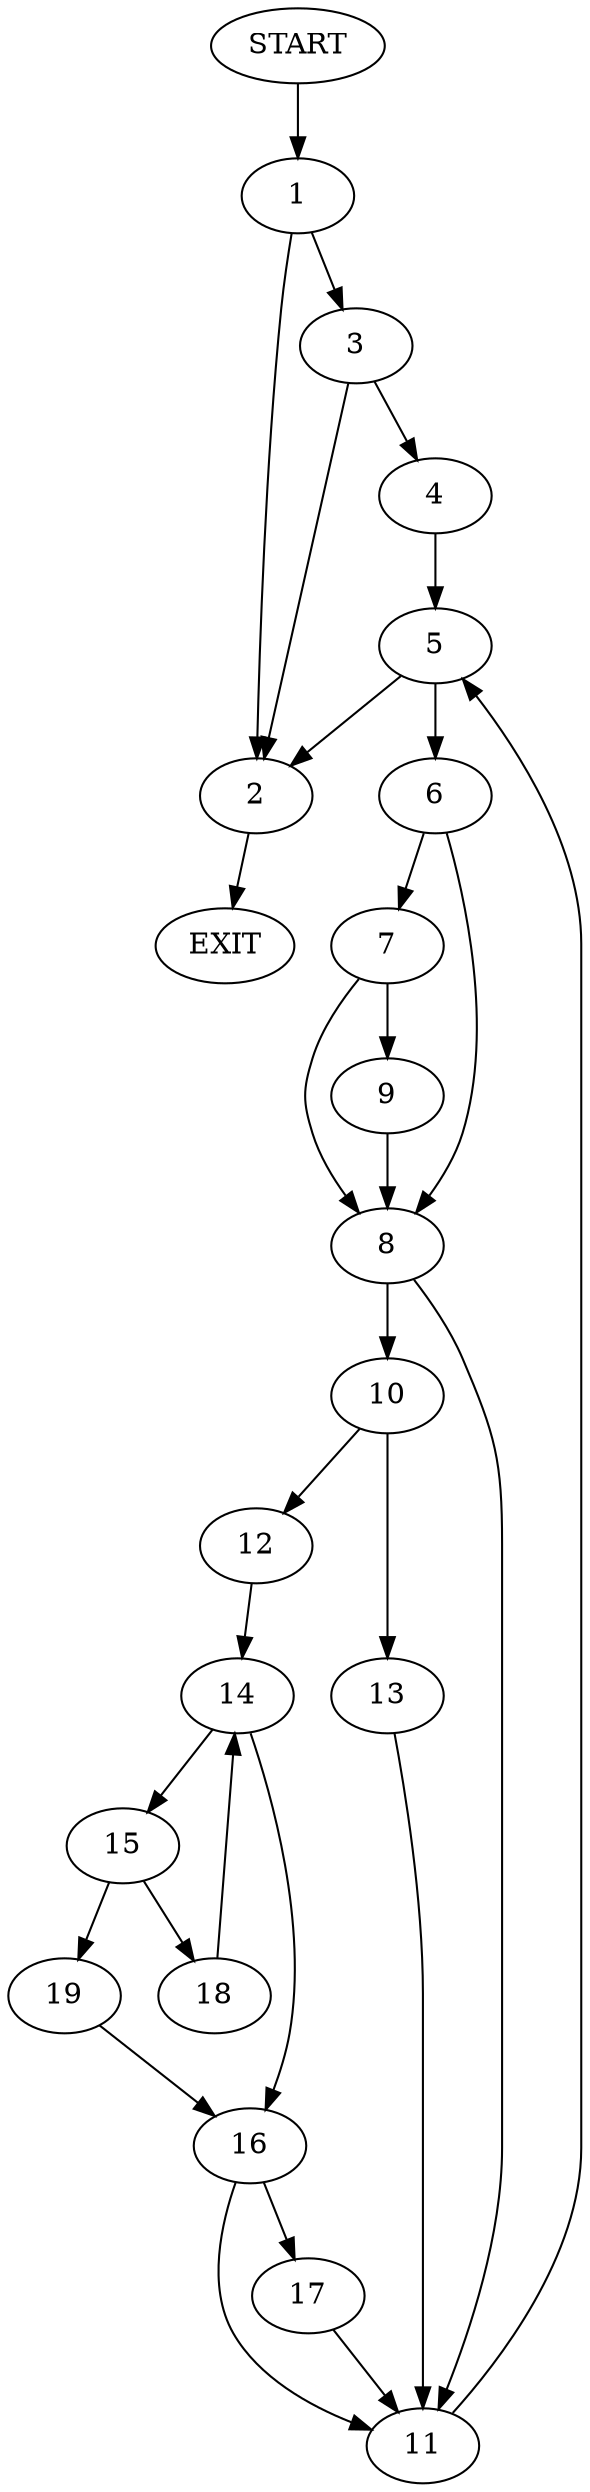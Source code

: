digraph {
0 [label="START"]
20 [label="EXIT"]
0 -> 1
1 -> 2
1 -> 3
2 -> 20
3 -> 2
3 -> 4
4 -> 5
5 -> 2
5 -> 6
6 -> 7
6 -> 8
7 -> 9
7 -> 8
8 -> 10
8 -> 11
9 -> 8
10 -> 12
10 -> 13
11 -> 5
12 -> 14
13 -> 11
14 -> 15
14 -> 16
16 -> 17
16 -> 11
15 -> 18
15 -> 19
18 -> 14
19 -> 16
17 -> 11
}

